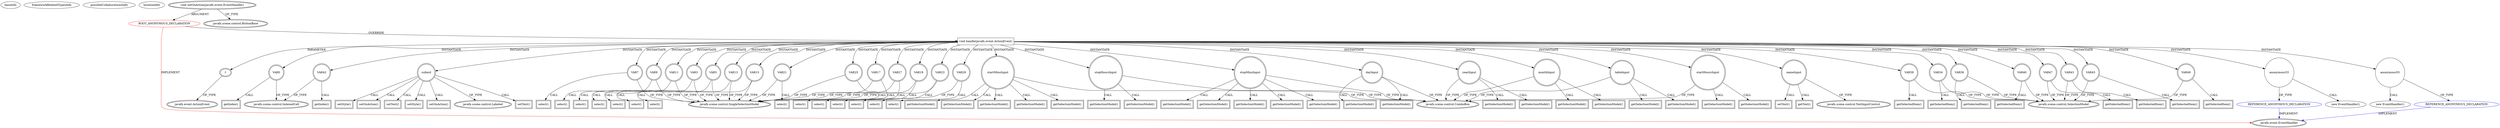 digraph {
baseInfo[graphId=2187,category="extension_graph",isAnonymous=true,possibleRelation=true]
frameworkRelatedTypesInfo[0="javafx.event.EventHandler"]
possibleCollaborationsInfo[0="2187~OVERRIDING_METHOD_DECLARATION-INSTANTIATION-~javafx.event.EventHandler ~javafx.event.EventHandler ~true~true"]
locationInfo[projectName="bjornbil-reservatie",filePath="/bjornbil-reservatie/reservatie-master/ReservatieKommaFinal/src/be/khleuven/bjornbillen/controller/MainController.java",contextSignature="void UpdateReservationCell()",graphId="2187"]
0[label="ROOT_ANONYMOUS_DECLARATION",vertexType="ROOT_ANONYMOUS_DECLARATION",isFrameworkType=false,color=red]
1[label="javafx.event.EventHandler",vertexType="FRAMEWORK_INTERFACE_TYPE",isFrameworkType=true,peripheries=2]
2[label="void setOnAction(javafx.event.EventHandler)",vertexType="OUTSIDE_CALL",isFrameworkType=true,peripheries=2]
3[label="javafx.scene.control.ButtonBase",vertexType="FRAMEWORK_CLASS_TYPE",isFrameworkType=true,peripheries=2]
4[label="void handle(javafx.event.ActionEvent)",vertexType="OVERRIDING_METHOD_DECLARATION",isFrameworkType=false,shape=box]
5[label="t",vertexType="PARAMETER_DECLARATION",isFrameworkType=true,peripheries=2]
6[label="javafx.event.ActionEvent",vertexType="FRAMEWORK_CLASS_TYPE",isFrameworkType=true,peripheries=2]
7[label="VAR0",vertexType="VARIABLE_EXPRESION",isFrameworkType=true,peripheries=2,shape=circle]
9[label="javafx.scene.control.IndexedCell",vertexType="FRAMEWORK_CLASS_TYPE",isFrameworkType=true,peripheries=2]
8[label="getIndex()",vertexType="INSIDE_CALL",isFrameworkType=true,peripheries=2,shape=box]
10[label="submit",vertexType="VARIABLE_EXPRESION",isFrameworkType=true,peripheries=2,shape=circle]
12[label="javafx.scene.control.Labeled",vertexType="FRAMEWORK_CLASS_TYPE",isFrameworkType=true,peripheries=2]
11[label="setText()",vertexType="INSIDE_CALL",isFrameworkType=true,peripheries=2,shape=box]
14[label="setStyle()",vertexType="INSIDE_CALL",isFrameworkType=true,peripheries=2,shape=box]
15[label="VAR3",vertexType="VARIABLE_EXPRESION",isFrameworkType=true,peripheries=2,shape=circle]
17[label="javafx.scene.control.SingleSelectionModel",vertexType="FRAMEWORK_CLASS_TYPE",isFrameworkType=true,peripheries=2]
16[label="select()",vertexType="INSIDE_CALL",isFrameworkType=true,peripheries=2,shape=box]
18[label="startHoursInput",vertexType="VARIABLE_EXPRESION",isFrameworkType=true,peripheries=2,shape=circle]
20[label="javafx.scene.control.ComboBox",vertexType="FRAMEWORK_CLASS_TYPE",isFrameworkType=true,peripheries=2]
19[label="getSelectionModel()",vertexType="INSIDE_CALL",isFrameworkType=true,peripheries=2,shape=box]
21[label="VAR5",vertexType="VARIABLE_EXPRESION",isFrameworkType=true,peripheries=2,shape=circle]
22[label="select()",vertexType="INSIDE_CALL",isFrameworkType=true,peripheries=2,shape=box]
24[label="startMinsInput",vertexType="VARIABLE_EXPRESION",isFrameworkType=true,peripheries=2,shape=circle]
25[label="getSelectionModel()",vertexType="INSIDE_CALL",isFrameworkType=true,peripheries=2,shape=box]
27[label="VAR7",vertexType="VARIABLE_EXPRESION",isFrameworkType=true,peripheries=2,shape=circle]
28[label="select()",vertexType="INSIDE_CALL",isFrameworkType=true,peripheries=2,shape=box]
31[label="getSelectionModel()",vertexType="INSIDE_CALL",isFrameworkType=true,peripheries=2,shape=box]
32[label="VAR9",vertexType="VARIABLE_EXPRESION",isFrameworkType=true,peripheries=2,shape=circle]
33[label="select()",vertexType="INSIDE_CALL",isFrameworkType=true,peripheries=2,shape=box]
36[label="getSelectionModel()",vertexType="INSIDE_CALL",isFrameworkType=true,peripheries=2,shape=box]
37[label="VAR11",vertexType="VARIABLE_EXPRESION",isFrameworkType=true,peripheries=2,shape=circle]
38[label="select()",vertexType="INSIDE_CALL",isFrameworkType=true,peripheries=2,shape=box]
41[label="getSelectionModel()",vertexType="INSIDE_CALL",isFrameworkType=true,peripheries=2,shape=box]
42[label="VAR13",vertexType="VARIABLE_EXPRESION",isFrameworkType=true,peripheries=2,shape=circle]
43[label="select()",vertexType="INSIDE_CALL",isFrameworkType=true,peripheries=2,shape=box]
45[label="stopHoursInput",vertexType="VARIABLE_EXPRESION",isFrameworkType=true,peripheries=2,shape=circle]
46[label="getSelectionModel()",vertexType="INSIDE_CALL",isFrameworkType=true,peripheries=2,shape=box]
48[label="VAR15",vertexType="VARIABLE_EXPRESION",isFrameworkType=true,peripheries=2,shape=circle]
49[label="select()",vertexType="INSIDE_CALL",isFrameworkType=true,peripheries=2,shape=box]
51[label="stopMinsInput",vertexType="VARIABLE_EXPRESION",isFrameworkType=true,peripheries=2,shape=circle]
52[label="getSelectionModel()",vertexType="INSIDE_CALL",isFrameworkType=true,peripheries=2,shape=box]
54[label="VAR17",vertexType="VARIABLE_EXPRESION",isFrameworkType=true,peripheries=2,shape=circle]
55[label="select()",vertexType="INSIDE_CALL",isFrameworkType=true,peripheries=2,shape=box]
58[label="getSelectionModel()",vertexType="INSIDE_CALL",isFrameworkType=true,peripheries=2,shape=box]
59[label="VAR19",vertexType="VARIABLE_EXPRESION",isFrameworkType=true,peripheries=2,shape=circle]
60[label="select()",vertexType="INSIDE_CALL",isFrameworkType=true,peripheries=2,shape=box]
63[label="getSelectionModel()",vertexType="INSIDE_CALL",isFrameworkType=true,peripheries=2,shape=box]
64[label="VAR21",vertexType="VARIABLE_EXPRESION",isFrameworkType=true,peripheries=2,shape=circle]
65[label="select()",vertexType="INSIDE_CALL",isFrameworkType=true,peripheries=2,shape=box]
68[label="getSelectionModel()",vertexType="INSIDE_CALL",isFrameworkType=true,peripheries=2,shape=box]
69[label="VAR23",vertexType="VARIABLE_EXPRESION",isFrameworkType=true,peripheries=2,shape=circle]
70[label="select()",vertexType="INSIDE_CALL",isFrameworkType=true,peripheries=2,shape=box]
72[label="dayInput",vertexType="VARIABLE_EXPRESION",isFrameworkType=true,peripheries=2,shape=circle]
73[label="getSelectionModel()",vertexType="INSIDE_CALL",isFrameworkType=true,peripheries=2,shape=box]
75[label="VAR25",vertexType="VARIABLE_EXPRESION",isFrameworkType=true,peripheries=2,shape=circle]
76[label="select()",vertexType="INSIDE_CALL",isFrameworkType=true,peripheries=2,shape=box]
78[label="yearInput",vertexType="VARIABLE_EXPRESION",isFrameworkType=true,peripheries=2,shape=circle]
79[label="getSelectionModel()",vertexType="INSIDE_CALL",isFrameworkType=true,peripheries=2,shape=box]
81[label="VAR27",vertexType="VARIABLE_EXPRESION",isFrameworkType=true,peripheries=2,shape=circle]
82[label="select()",vertexType="INSIDE_CALL",isFrameworkType=true,peripheries=2,shape=box]
84[label="monthInput",vertexType="VARIABLE_EXPRESION",isFrameworkType=true,peripheries=2,shape=circle]
85[label="getSelectionModel()",vertexType="INSIDE_CALL",isFrameworkType=true,peripheries=2,shape=box]
87[label="VAR29",vertexType="VARIABLE_EXPRESION",isFrameworkType=true,peripheries=2,shape=circle]
88[label="select()",vertexType="INSIDE_CALL",isFrameworkType=true,peripheries=2,shape=box]
90[label="tableInput",vertexType="VARIABLE_EXPRESION",isFrameworkType=true,peripheries=2,shape=circle]
91[label="getSelectionModel()",vertexType="INSIDE_CALL",isFrameworkType=true,peripheries=2,shape=box]
93[label="nameInput",vertexType="VARIABLE_EXPRESION",isFrameworkType=true,peripheries=2,shape=circle]
95[label="javafx.scene.control.TextInputControl",vertexType="FRAMEWORK_CLASS_TYPE",isFrameworkType=true,peripheries=2]
94[label="setText()",vertexType="INSIDE_CALL",isFrameworkType=true,peripheries=2,shape=box]
97[label="setOnAction()",vertexType="INSIDE_CALL",isFrameworkType=true,peripheries=2,shape=box]
99[label="anonymous33",vertexType="VARIABLE_EXPRESION",isFrameworkType=false,shape=circle]
100[label="REFERENCE_ANONYMOUS_DECLARATION",vertexType="REFERENCE_ANONYMOUS_DECLARATION",isFrameworkType=false,color=blue]
98[label="new EventHandler()",vertexType="CONSTRUCTOR_CALL",isFrameworkType=false]
102[label="VAR34",vertexType="VARIABLE_EXPRESION",isFrameworkType=true,peripheries=2,shape=circle]
104[label="javafx.scene.control.SelectionModel",vertexType="FRAMEWORK_CLASS_TYPE",isFrameworkType=true,peripheries=2]
103[label="getSelectedItem()",vertexType="INSIDE_CALL",isFrameworkType=true,peripheries=2,shape=box]
106[label="getSelectionModel()",vertexType="INSIDE_CALL",isFrameworkType=true,peripheries=2,shape=box]
107[label="VAR36",vertexType="VARIABLE_EXPRESION",isFrameworkType=true,peripheries=2,shape=circle]
108[label="getSelectedItem()",vertexType="INSIDE_CALL",isFrameworkType=true,peripheries=2,shape=box]
111[label="getSelectionModel()",vertexType="INSIDE_CALL",isFrameworkType=true,peripheries=2,shape=box]
112[label="VAR38",vertexType="VARIABLE_EXPRESION",isFrameworkType=true,peripheries=2,shape=circle]
113[label="getSelectedItem()",vertexType="INSIDE_CALL",isFrameworkType=true,peripheries=2,shape=box]
116[label="getSelectionModel()",vertexType="INSIDE_CALL",isFrameworkType=true,peripheries=2,shape=box]
117[label="VAR40",vertexType="VARIABLE_EXPRESION",isFrameworkType=true,peripheries=2,shape=circle]
118[label="getSelectedItem()",vertexType="INSIDE_CALL",isFrameworkType=true,peripheries=2,shape=box]
121[label="getSelectionModel()",vertexType="INSIDE_CALL",isFrameworkType=true,peripheries=2,shape=box]
122[label="VAR42",vertexType="VARIABLE_EXPRESION",isFrameworkType=true,peripheries=2,shape=circle]
123[label="getIndex()",vertexType="INSIDE_CALL",isFrameworkType=true,peripheries=2,shape=box]
125[label="VAR43",vertexType="VARIABLE_EXPRESION",isFrameworkType=true,peripheries=2,shape=circle]
126[label="getSelectedItem()",vertexType="INSIDE_CALL",isFrameworkType=true,peripheries=2,shape=box]
129[label="getSelectionModel()",vertexType="INSIDE_CALL",isFrameworkType=true,peripheries=2,shape=box]
130[label="VAR45",vertexType="VARIABLE_EXPRESION",isFrameworkType=true,peripheries=2,shape=circle]
131[label="getSelectedItem()",vertexType="INSIDE_CALL",isFrameworkType=true,peripheries=2,shape=box]
134[label="getSelectionModel()",vertexType="INSIDE_CALL",isFrameworkType=true,peripheries=2,shape=box]
135[label="VAR47",vertexType="VARIABLE_EXPRESION",isFrameworkType=true,peripheries=2,shape=circle]
136[label="getSelectedItem()",vertexType="INSIDE_CALL",isFrameworkType=true,peripheries=2,shape=box]
139[label="getSelectionModel()",vertexType="INSIDE_CALL",isFrameworkType=true,peripheries=2,shape=box]
140[label="VAR49",vertexType="VARIABLE_EXPRESION",isFrameworkType=true,peripheries=2,shape=circle]
141[label="getSelectedItem()",vertexType="INSIDE_CALL",isFrameworkType=true,peripheries=2,shape=box]
144[label="getSelectionModel()",vertexType="INSIDE_CALL",isFrameworkType=true,peripheries=2,shape=box]
146[label="getText()",vertexType="INSIDE_CALL",isFrameworkType=true,peripheries=2,shape=box]
148[label="setText()",vertexType="INSIDE_CALL",isFrameworkType=true,peripheries=2,shape=box]
150[label="setStyle()",vertexType="INSIDE_CALL",isFrameworkType=true,peripheries=2,shape=box]
152[label="setOnAction()",vertexType="INSIDE_CALL",isFrameworkType=true,peripheries=2,shape=box]
154[label="anonymous55",vertexType="VARIABLE_EXPRESION",isFrameworkType=false,shape=circle]
155[label="REFERENCE_ANONYMOUS_DECLARATION",vertexType="REFERENCE_ANONYMOUS_DECLARATION",isFrameworkType=false,color=blue]
153[label="new EventHandler()",vertexType="CONSTRUCTOR_CALL",isFrameworkType=false]
0->1[label="IMPLEMENT",color=red]
2->0[label="ARGUMENT"]
2->3[label="OF_TYPE"]
0->4[label="OVERRIDE"]
5->6[label="OF_TYPE"]
4->5[label="PARAMETER"]
4->7[label="INSTANTIATE"]
7->9[label="OF_TYPE"]
7->8[label="CALL"]
4->10[label="INSTANTIATE"]
10->12[label="OF_TYPE"]
10->11[label="CALL"]
10->14[label="CALL"]
4->15[label="INSTANTIATE"]
15->17[label="OF_TYPE"]
15->16[label="CALL"]
4->18[label="INSTANTIATE"]
18->20[label="OF_TYPE"]
18->19[label="CALL"]
4->21[label="INSTANTIATE"]
21->17[label="OF_TYPE"]
21->22[label="CALL"]
4->24[label="INSTANTIATE"]
24->20[label="OF_TYPE"]
24->25[label="CALL"]
4->27[label="INSTANTIATE"]
27->17[label="OF_TYPE"]
27->28[label="CALL"]
24->31[label="CALL"]
4->32[label="INSTANTIATE"]
32->17[label="OF_TYPE"]
32->33[label="CALL"]
24->36[label="CALL"]
4->37[label="INSTANTIATE"]
37->17[label="OF_TYPE"]
37->38[label="CALL"]
24->41[label="CALL"]
4->42[label="INSTANTIATE"]
42->17[label="OF_TYPE"]
42->43[label="CALL"]
4->45[label="INSTANTIATE"]
45->20[label="OF_TYPE"]
45->46[label="CALL"]
4->48[label="INSTANTIATE"]
48->17[label="OF_TYPE"]
48->49[label="CALL"]
4->51[label="INSTANTIATE"]
51->20[label="OF_TYPE"]
51->52[label="CALL"]
4->54[label="INSTANTIATE"]
54->17[label="OF_TYPE"]
54->55[label="CALL"]
51->58[label="CALL"]
4->59[label="INSTANTIATE"]
59->17[label="OF_TYPE"]
59->60[label="CALL"]
51->63[label="CALL"]
4->64[label="INSTANTIATE"]
64->17[label="OF_TYPE"]
64->65[label="CALL"]
51->68[label="CALL"]
4->69[label="INSTANTIATE"]
69->17[label="OF_TYPE"]
69->70[label="CALL"]
4->72[label="INSTANTIATE"]
72->20[label="OF_TYPE"]
72->73[label="CALL"]
4->75[label="INSTANTIATE"]
75->17[label="OF_TYPE"]
75->76[label="CALL"]
4->78[label="INSTANTIATE"]
78->20[label="OF_TYPE"]
78->79[label="CALL"]
4->81[label="INSTANTIATE"]
81->17[label="OF_TYPE"]
81->82[label="CALL"]
4->84[label="INSTANTIATE"]
84->20[label="OF_TYPE"]
84->85[label="CALL"]
4->87[label="INSTANTIATE"]
87->17[label="OF_TYPE"]
87->88[label="CALL"]
4->90[label="INSTANTIATE"]
90->20[label="OF_TYPE"]
90->91[label="CALL"]
4->93[label="INSTANTIATE"]
93->95[label="OF_TYPE"]
93->94[label="CALL"]
10->97[label="CALL"]
4->99[label="INSTANTIATE"]
100->1[label="IMPLEMENT",color=blue]
99->100[label="OF_TYPE"]
99->98[label="CALL"]
4->102[label="INSTANTIATE"]
102->104[label="OF_TYPE"]
102->103[label="CALL"]
72->106[label="CALL"]
4->107[label="INSTANTIATE"]
107->104[label="OF_TYPE"]
107->108[label="CALL"]
84->111[label="CALL"]
4->112[label="INSTANTIATE"]
112->104[label="OF_TYPE"]
112->113[label="CALL"]
78->116[label="CALL"]
4->117[label="INSTANTIATE"]
117->104[label="OF_TYPE"]
117->118[label="CALL"]
90->121[label="CALL"]
4->122[label="INSTANTIATE"]
122->9[label="OF_TYPE"]
122->123[label="CALL"]
4->125[label="INSTANTIATE"]
125->104[label="OF_TYPE"]
125->126[label="CALL"]
18->129[label="CALL"]
4->130[label="INSTANTIATE"]
130->104[label="OF_TYPE"]
130->131[label="CALL"]
24->134[label="CALL"]
4->135[label="INSTANTIATE"]
135->104[label="OF_TYPE"]
135->136[label="CALL"]
45->139[label="CALL"]
4->140[label="INSTANTIATE"]
140->104[label="OF_TYPE"]
140->141[label="CALL"]
51->144[label="CALL"]
93->146[label="CALL"]
10->148[label="CALL"]
10->150[label="CALL"]
10->152[label="CALL"]
4->154[label="INSTANTIATE"]
155->1[label="IMPLEMENT",color=blue]
154->155[label="OF_TYPE"]
154->153[label="CALL"]
}

